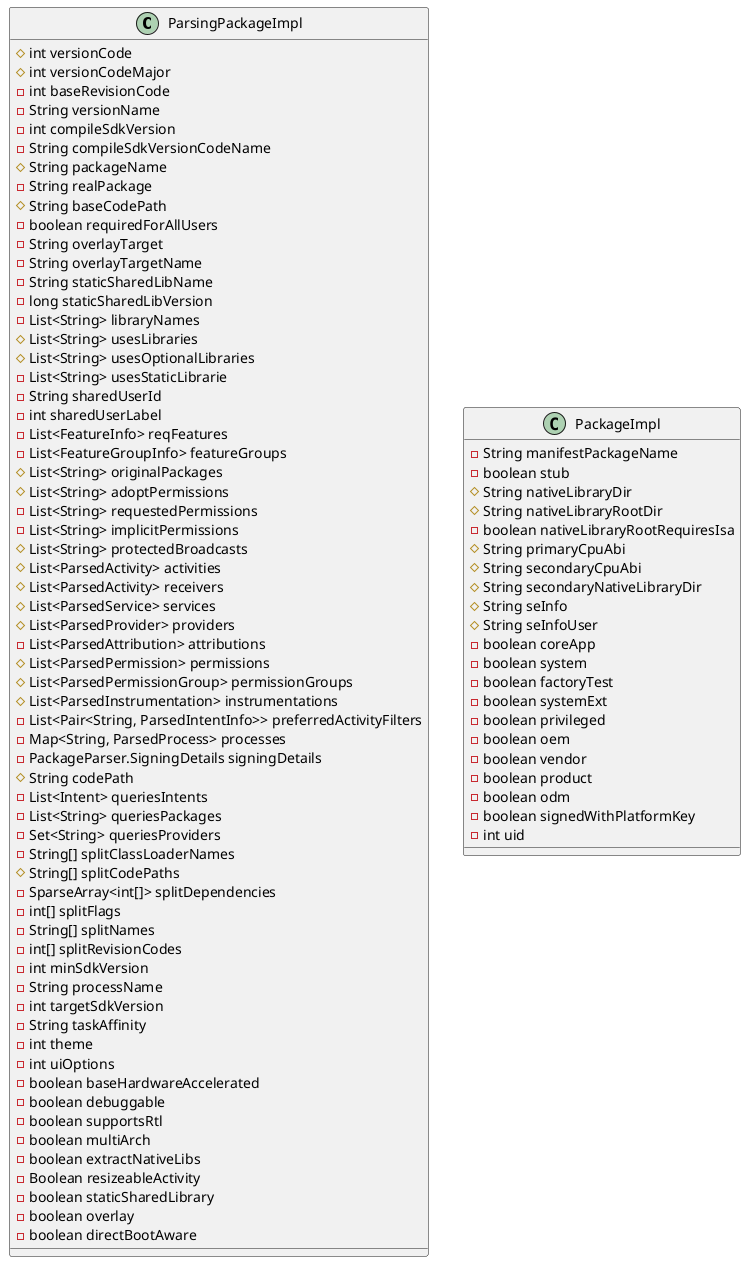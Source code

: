 @startuml
class ParsingPackageImpl{
    #int versionCode
    #int versionCodeMajor
    -int baseRevisionCode
    -String versionName
    -int compileSdkVersion
    -String compileSdkVersionCodeName
    #String packageName
    -String realPackage
    #String baseCodePath
    -boolean requiredForAllUsers
    -String overlayTarget
    -String overlayTargetName
    -String staticSharedLibName
    -long staticSharedLibVersion
    -List<String> libraryNames
    #List<String> usesLibraries
    #List<String> usesOptionalLibraries
    -List<String> usesStaticLibrarie
    -String sharedUserId
    -int sharedUserLabel
    -List<FeatureInfo> reqFeatures
    -List<FeatureGroupInfo> featureGroups
    #List<String> originalPackages
    #List<String> adoptPermissions
    -List<String> requestedPermissions
    -List<String> implicitPermissions
    #List<String> protectedBroadcasts
    #List<ParsedActivity> activities
    #List<ParsedActivity> receivers
    #List<ParsedService> services
    #List<ParsedProvider> providers
    -List<ParsedAttribution> attributions
    #List<ParsedPermission> permissions
    #List<ParsedPermissionGroup> permissionGroups
    #List<ParsedInstrumentation> instrumentations
    -List<Pair<String, ParsedIntentInfo>> preferredActivityFilters
    -Map<String, ParsedProcess> processes
    -PackageParser.SigningDetails signingDetails
    #String codePath
    -List<Intent> queriesIntents
    -List<String> queriesPackages
    -Set<String> queriesProviders
    -String[] splitClassLoaderNames
    #String[] splitCodePaths
    -SparseArray<int[]> splitDependencies
    -int[] splitFlags
    -String[] splitNames
    -int[] splitRevisionCodes
    -int minSdkVersion
    -String processName
    -int targetSdkVersion
    -String taskAffinity
    -int theme
    -int uiOptions
    -boolean baseHardwareAccelerated
    -boolean debuggable
    -boolean supportsRtl
    -boolean multiArch
    -boolean extractNativeLibs
    -Boolean resizeableActivity
    -boolean staticSharedLibrary
    -boolean overlay
    -boolean directBootAware
}
class PackageImpl {
    -String manifestPackageName
    -boolean stub
    #String nativeLibraryDir
    #String nativeLibraryRootDir
    -boolean nativeLibraryRootRequiresIsa
    #String primaryCpuAbi
    #String secondaryCpuAbi
    #String secondaryNativeLibraryDir
    #String seInfo
    #String seInfoUser
    -boolean coreApp
    -boolean system
    -boolean factoryTest
    -boolean systemExt
    -boolean privileged
    -boolean oem
    -boolean vendor
    -boolean product
    -boolean odm
    -boolean signedWithPlatformKey
    -int uid
}
@enduml
